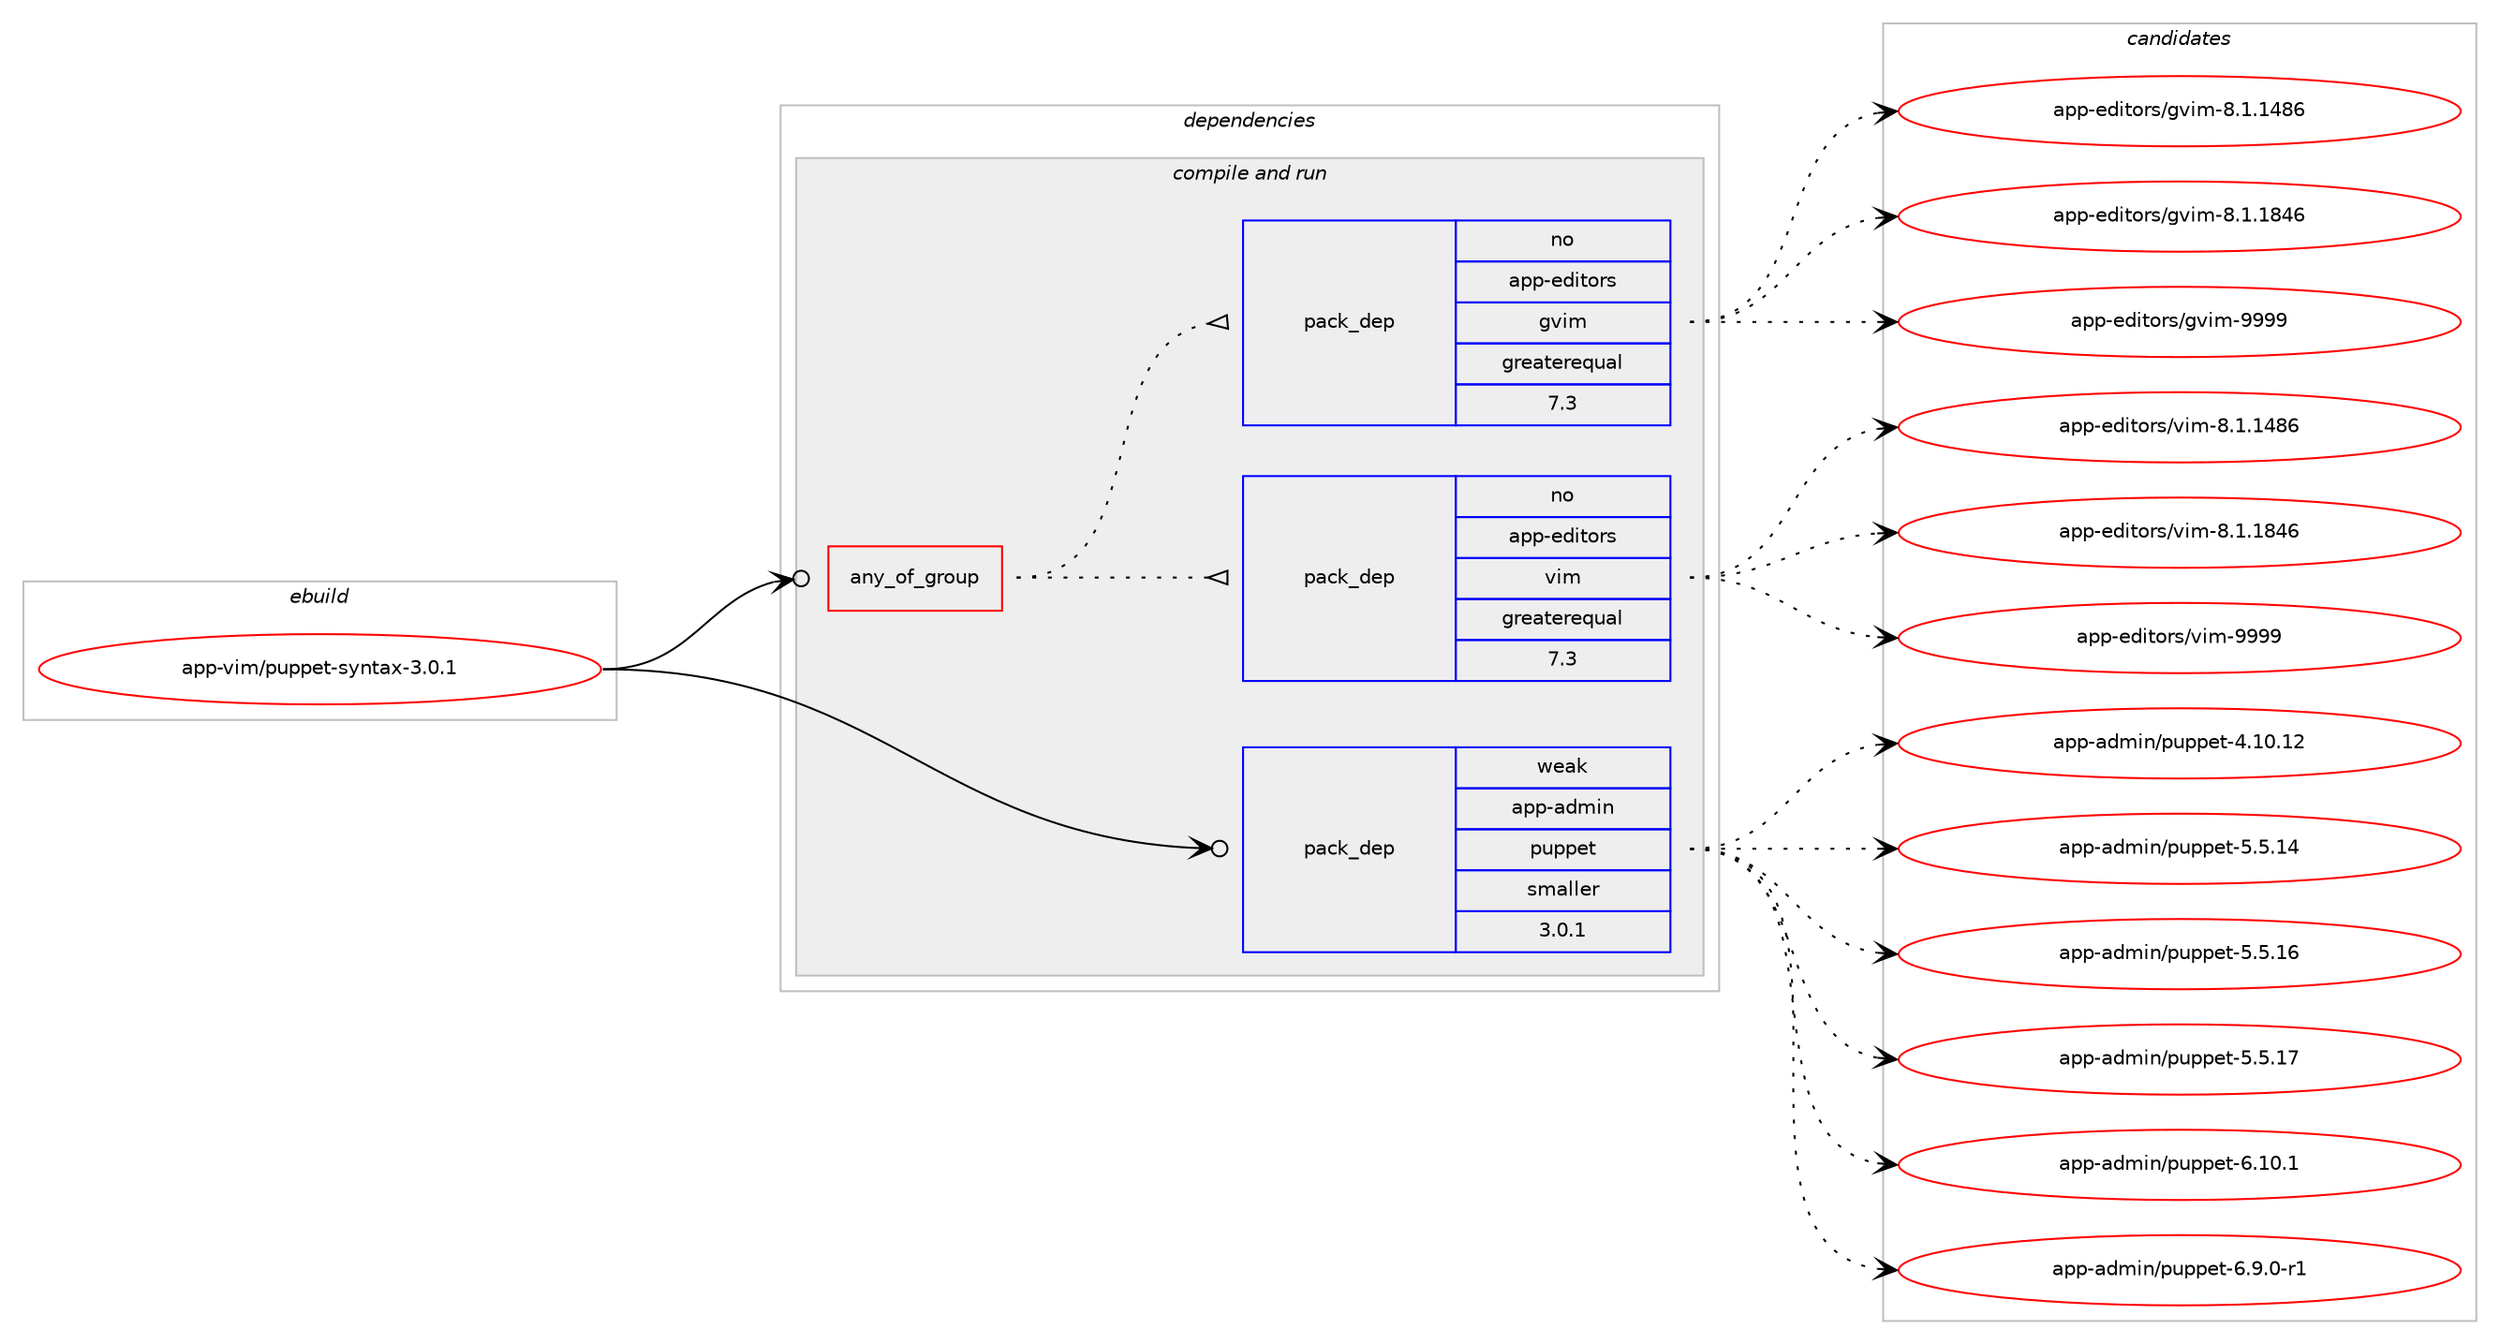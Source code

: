 digraph prolog {

# *************
# Graph options
# *************

newrank=true;
concentrate=true;
compound=true;
graph [rankdir=LR,fontname=Helvetica,fontsize=10,ranksep=1.5];#, ranksep=2.5, nodesep=0.2];
edge  [arrowhead=vee];
node  [fontname=Helvetica,fontsize=10];

# **********
# The ebuild
# **********

subgraph cluster_leftcol {
color=gray;
rank=same;
label=<<i>ebuild</i>>;
id [label="app-vim/puppet-syntax-3.0.1", color=red, width=4, href="../app-vim/puppet-syntax-3.0.1.svg"];
}

# ****************
# The dependencies
# ****************

subgraph cluster_midcol {
color=gray;
label=<<i>dependencies</i>>;
subgraph cluster_compile {
fillcolor="#eeeeee";
style=filled;
label=<<i>compile</i>>;
}
subgraph cluster_compileandrun {
fillcolor="#eeeeee";
style=filled;
label=<<i>compile and run</i>>;
subgraph any9118 {
dependency514105 [label=<<TABLE BORDER="0" CELLBORDER="1" CELLSPACING="0" CELLPADDING="4"><TR><TD CELLPADDING="10">any_of_group</TD></TR></TABLE>>, shape=none, color=red];subgraph pack382450 {
dependency514106 [label=<<TABLE BORDER="0" CELLBORDER="1" CELLSPACING="0" CELLPADDING="4" WIDTH="220"><TR><TD ROWSPAN="6" CELLPADDING="30">pack_dep</TD></TR><TR><TD WIDTH="110">no</TD></TR><TR><TD>app-editors</TD></TR><TR><TD>vim</TD></TR><TR><TD>greaterequal</TD></TR><TR><TD>7.3</TD></TR></TABLE>>, shape=none, color=blue];
}
dependency514105:e -> dependency514106:w [weight=20,style="dotted",arrowhead="oinv"];
subgraph pack382451 {
dependency514107 [label=<<TABLE BORDER="0" CELLBORDER="1" CELLSPACING="0" CELLPADDING="4" WIDTH="220"><TR><TD ROWSPAN="6" CELLPADDING="30">pack_dep</TD></TR><TR><TD WIDTH="110">no</TD></TR><TR><TD>app-editors</TD></TR><TR><TD>gvim</TD></TR><TR><TD>greaterequal</TD></TR><TR><TD>7.3</TD></TR></TABLE>>, shape=none, color=blue];
}
dependency514105:e -> dependency514107:w [weight=20,style="dotted",arrowhead="oinv"];
}
id:e -> dependency514105:w [weight=20,style="solid",arrowhead="odotvee"];
subgraph pack382452 {
dependency514108 [label=<<TABLE BORDER="0" CELLBORDER="1" CELLSPACING="0" CELLPADDING="4" WIDTH="220"><TR><TD ROWSPAN="6" CELLPADDING="30">pack_dep</TD></TR><TR><TD WIDTH="110">weak</TD></TR><TR><TD>app-admin</TD></TR><TR><TD>puppet</TD></TR><TR><TD>smaller</TD></TR><TR><TD>3.0.1</TD></TR></TABLE>>, shape=none, color=blue];
}
id:e -> dependency514108:w [weight=20,style="solid",arrowhead="odotvee"];
}
subgraph cluster_run {
fillcolor="#eeeeee";
style=filled;
label=<<i>run</i>>;
}
}

# **************
# The candidates
# **************

subgraph cluster_choices {
rank=same;
color=gray;
label=<<i>candidates</i>>;

subgraph choice382450 {
color=black;
nodesep=1;
choice971121124510110010511611111411547118105109455646494649525654 [label="app-editors/vim-8.1.1486", color=red, width=4,href="../app-editors/vim-8.1.1486.svg"];
choice971121124510110010511611111411547118105109455646494649565254 [label="app-editors/vim-8.1.1846", color=red, width=4,href="../app-editors/vim-8.1.1846.svg"];
choice9711211245101100105116111114115471181051094557575757 [label="app-editors/vim-9999", color=red, width=4,href="../app-editors/vim-9999.svg"];
dependency514106:e -> choice971121124510110010511611111411547118105109455646494649525654:w [style=dotted,weight="100"];
dependency514106:e -> choice971121124510110010511611111411547118105109455646494649565254:w [style=dotted,weight="100"];
dependency514106:e -> choice9711211245101100105116111114115471181051094557575757:w [style=dotted,weight="100"];
}
subgraph choice382451 {
color=black;
nodesep=1;
choice971121124510110010511611111411547103118105109455646494649525654 [label="app-editors/gvim-8.1.1486", color=red, width=4,href="../app-editors/gvim-8.1.1486.svg"];
choice971121124510110010511611111411547103118105109455646494649565254 [label="app-editors/gvim-8.1.1846", color=red, width=4,href="../app-editors/gvim-8.1.1846.svg"];
choice9711211245101100105116111114115471031181051094557575757 [label="app-editors/gvim-9999", color=red, width=4,href="../app-editors/gvim-9999.svg"];
dependency514107:e -> choice971121124510110010511611111411547103118105109455646494649525654:w [style=dotted,weight="100"];
dependency514107:e -> choice971121124510110010511611111411547103118105109455646494649565254:w [style=dotted,weight="100"];
dependency514107:e -> choice9711211245101100105116111114115471031181051094557575757:w [style=dotted,weight="100"];
}
subgraph choice382452 {
color=black;
nodesep=1;
choice971121124597100109105110471121171121121011164552464948464950 [label="app-admin/puppet-4.10.12", color=red, width=4,href="../app-admin/puppet-4.10.12.svg"];
choice9711211245971001091051104711211711211210111645534653464952 [label="app-admin/puppet-5.5.14", color=red, width=4,href="../app-admin/puppet-5.5.14.svg"];
choice9711211245971001091051104711211711211210111645534653464954 [label="app-admin/puppet-5.5.16", color=red, width=4,href="../app-admin/puppet-5.5.16.svg"];
choice9711211245971001091051104711211711211210111645534653464955 [label="app-admin/puppet-5.5.17", color=red, width=4,href="../app-admin/puppet-5.5.17.svg"];
choice9711211245971001091051104711211711211210111645544649484649 [label="app-admin/puppet-6.10.1", color=red, width=4,href="../app-admin/puppet-6.10.1.svg"];
choice971121124597100109105110471121171121121011164554465746484511449 [label="app-admin/puppet-6.9.0-r1", color=red, width=4,href="../app-admin/puppet-6.9.0-r1.svg"];
dependency514108:e -> choice971121124597100109105110471121171121121011164552464948464950:w [style=dotted,weight="100"];
dependency514108:e -> choice9711211245971001091051104711211711211210111645534653464952:w [style=dotted,weight="100"];
dependency514108:e -> choice9711211245971001091051104711211711211210111645534653464954:w [style=dotted,weight="100"];
dependency514108:e -> choice9711211245971001091051104711211711211210111645534653464955:w [style=dotted,weight="100"];
dependency514108:e -> choice9711211245971001091051104711211711211210111645544649484649:w [style=dotted,weight="100"];
dependency514108:e -> choice971121124597100109105110471121171121121011164554465746484511449:w [style=dotted,weight="100"];
}
}

}
